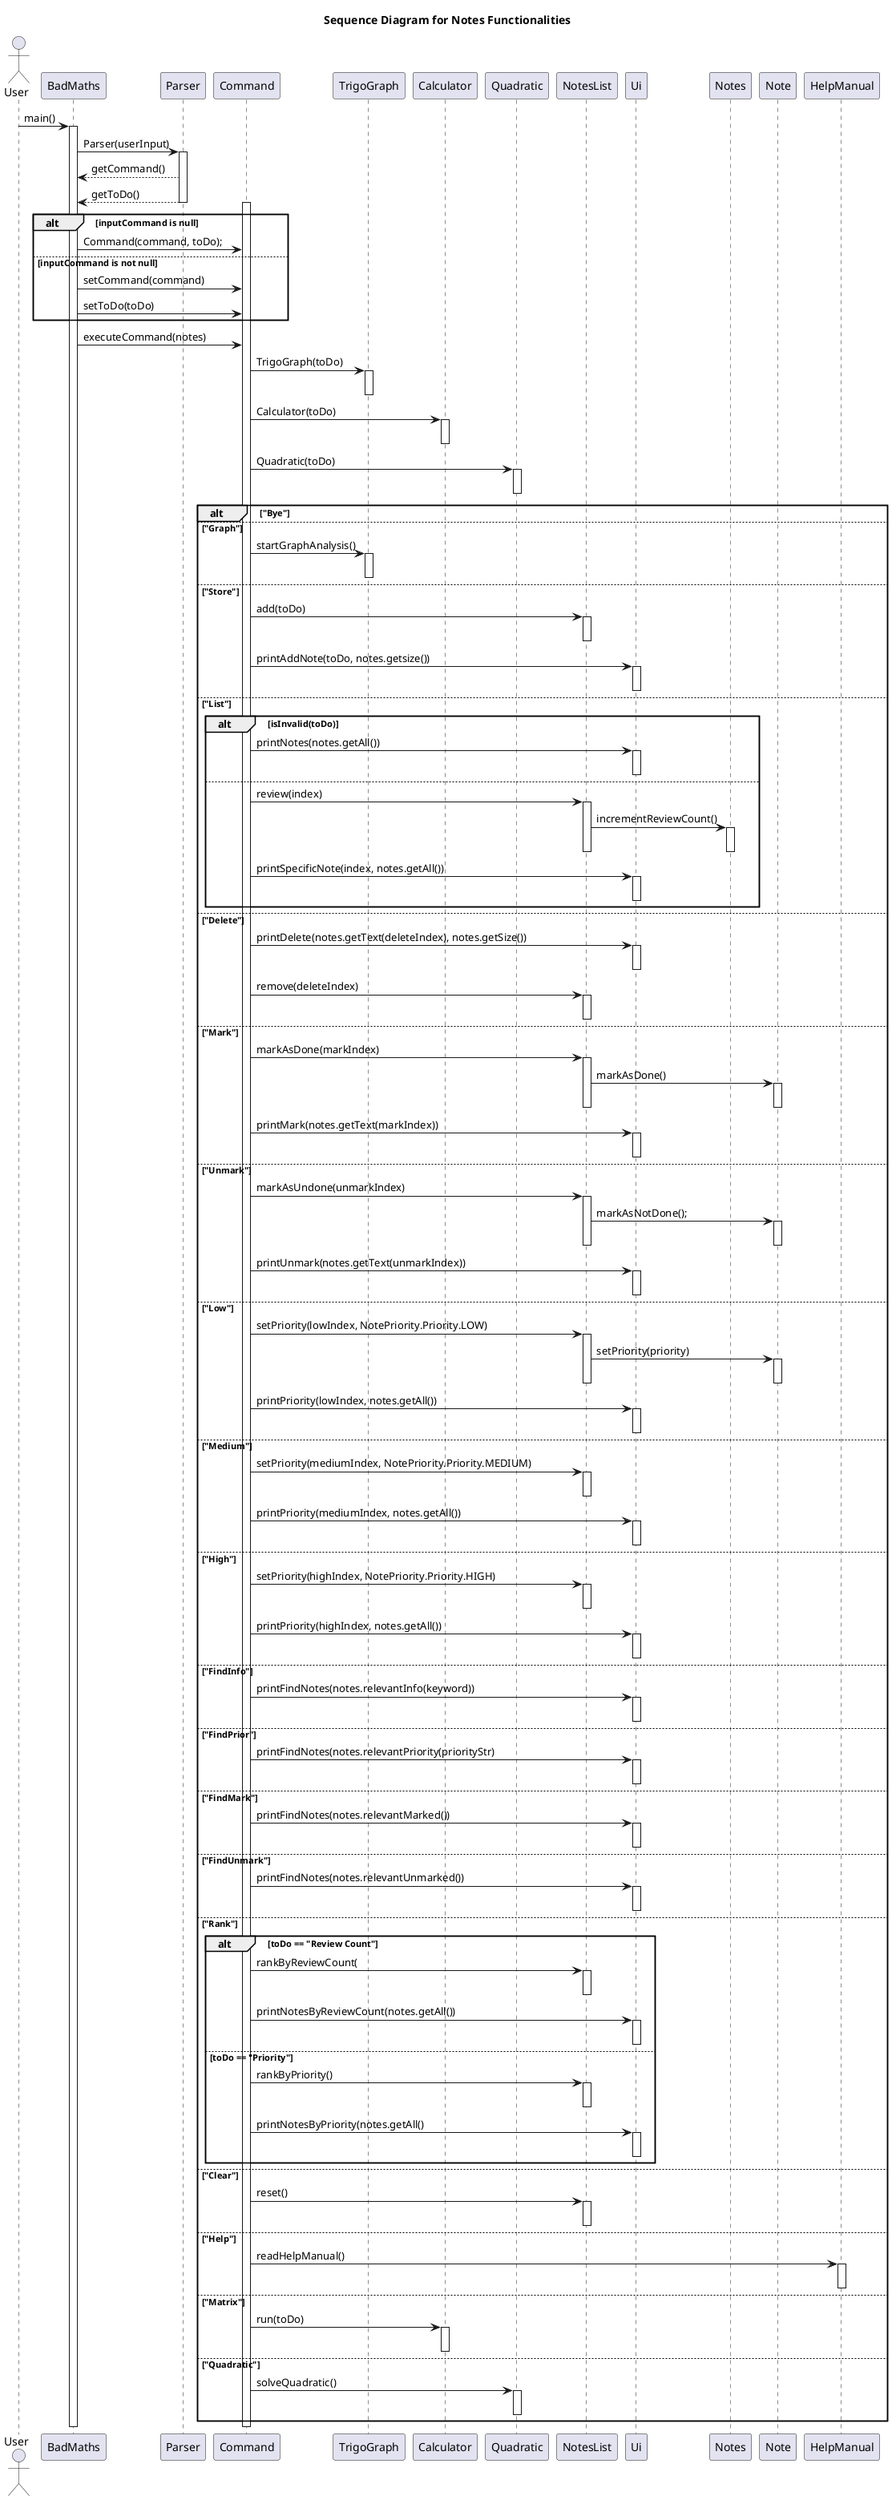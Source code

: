 @startuml
title Sequence Diagram for Notes Functionalities
'https://plantuml.com/sequence-diagram

actor User

User -> BadMaths : main()
activate BadMaths
BadMaths -> Parser : Parser(userInput)
activate Parser
Parser --> BadMaths : getCommand()
Parser --> BadMaths : getToDo()
deactivate Parser
alt inputCommand is null
activate Command
    BadMaths -> Command : Command(command, toDo);
    else inputCommand is not null
    BadMaths -> Command : setCommand(command)
    BadMaths -> Command : setToDo(toDo)
    end
BadMaths -> Command : executeCommand(notes)
Command -> TrigoGraph : TrigoGraph(toDo)
activate TrigoGraph
deactivate TrigoGraph
Command -> Calculator : Calculator(toDo)
activate Calculator
deactivate Calculator
Command -> Quadratic : Quadratic(toDo)
activate Quadratic
deactivate Quadratic
alt "Bye"
else "Graph"
Command -> TrigoGraph : startGraphAnalysis()
activate TrigoGraph
deactivate TrigoGraph
else "Store"
Command -> NotesList : add(toDo)
activate NotesList
deactivate NotesList
Command -> Ui : printAddNote(toDo, notes.getsize())
activate Ui
deactivate Ui
else "List"
alt isInvalid(toDo)
Command -> Ui : printNotes(notes.getAll())
activate Ui
deactivate Ui
else
Command -> NotesList : review(index)
activate NotesList
NotesList -> Notes : incrementReviewCount()
activate Notes
deactivate Notes
deactivate NotesList

Command -> Ui : printSpecificNote(index, notes.getAll())
activate Ui
deactivate Ui
end
else "Delete"
Command -> Ui : printDelete(notes.getText(deleteIndex), notes.getSize())
activate Ui
deactivate Ui
Command -> NotesList : remove(deleteIndex)
activate NotesList
deactivate NotesList
else "Mark"
Command -> NotesList : markAsDone(markIndex)
activate NotesList
NotesList -> Note : markAsDone()
activate Note
deactivate Note
deactivate NotesList
Command -> Ui : printMark(notes.getText(markIndex))
activate Ui
deactivate Ui
else "Unmark"
Command -> NotesList : markAsUndone(unmarkIndex)
activate NotesList
NotesList -> Note : markAsNotDone();
activate Note
deactivate Note
deactivate NotesList
Command -> Ui : printUnmark(notes.getText(unmarkIndex))
activate Ui
deactivate Ui
else "Low"
Command -> NotesList : setPriority(lowIndex, NotePriority.Priority.LOW)
activate NotesList
NotesList -> Note : setPriority(priority)
activate Note
deactivate Note
deactivate NotesList
Command -> Ui : printPriority(lowIndex, notes.getAll())
activate Ui
deactivate Ui
else "Medium"
Command -> NotesList : setPriority(mediumIndex, NotePriority.Priority.MEDIUM)
activate NotesList
deactivate NotesList
Command -> Ui : printPriority(mediumIndex, notes.getAll())
activate Ui
deactivate Ui
else "High"
Command -> NotesList : setPriority(highIndex, NotePriority.Priority.HIGH)
activate NotesList
deactivate NotesList
Command -> Ui : printPriority(highIndex, notes.getAll())
activate Ui
deactivate Ui
else "FindInfo"
Command -> Ui : printFindNotes(notes.relevantInfo(keyword))
activate Ui
deactivate Ui
else "FindPrior"
Command -> Ui : printFindNotes(notes.relevantPriority(priorityStr)
activate Ui
deactivate Ui
else "FindMark"
Command -> Ui : printFindNotes(notes.relevantMarked())
activate Ui
deactivate Ui
else "FindUnmark"
Command -> Ui : printFindNotes(notes.relevantUnmarked())
activate Ui
deactivate Ui
else "Rank"
alt toDo == "Review Count"
  Command -> NotesList : rankByReviewCount(
  activate NotesList
  deactivate NotesList
  Command -> Ui : printNotesByReviewCount(notes.getAll())
  activate Ui
  deactivate Ui
  else toDo == "Priority"
  Command -> NotesList : rankByPriority()
  activate NotesList
  deactivate NotesList
  Command -> Ui : printNotesByPriority(notes.getAll()
  activate Ui
  deactivate Ui
end
else "Clear"
Command -> NotesList : reset()
activate NotesList
deactivate NotesList
else "Help"
Command -> HelpManual : readHelpManual()
activate HelpManual
deactivate HelpManual
else "Matrix"
Command -> Calculator : run(toDo)
activate Calculator
deactivate Calculator
else "Quadratic"
Command -> Quadratic : solveQuadratic()
activate Quadratic
deactivate Quadratic
end
deactivate Command
deactivate BadMaths

@enduml